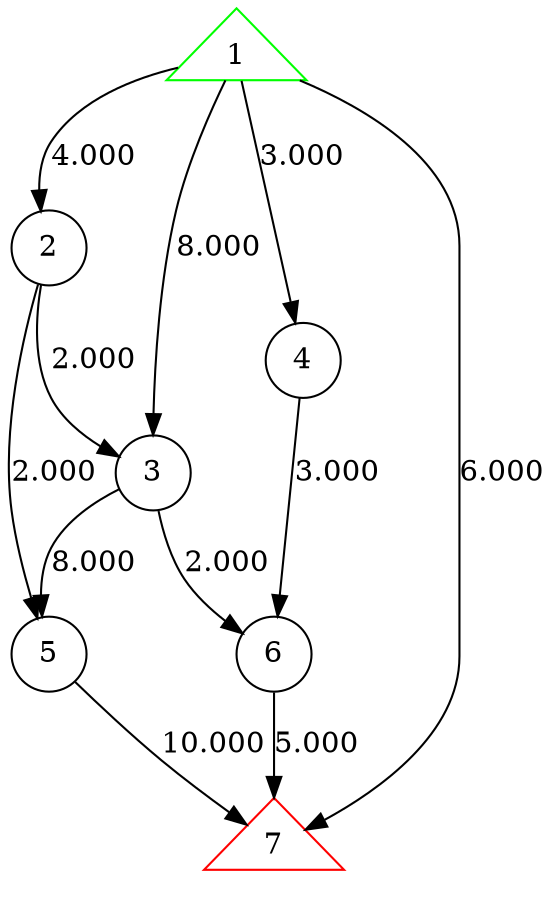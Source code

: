 digraph D {
        1 [shape=triangle, color=green]
        2 [shape=circle]
        3 [shape=circle]
        4 [shape=circle]
        5 [shape=circle]
        6 [shape=circle]
        7 [shape=triangle, color=red]
        1 -> 2 [label= 4.000]
        1 -> 3 [label= 8.000]
        1 -> 4 [label= 3.000]
        1 -> 7 [label= 6.000]
        2 -> 3 [label= 2.000]
        2 -> 5 [label= 2.000]
        3 -> 5 [label= 8.000]
        3 -> 6 [label= 2.000]
        4 -> 6 [label= 3.000]
        5 -> 7 [label=10.000]
        6 -> 7 [label= 5.000]
}